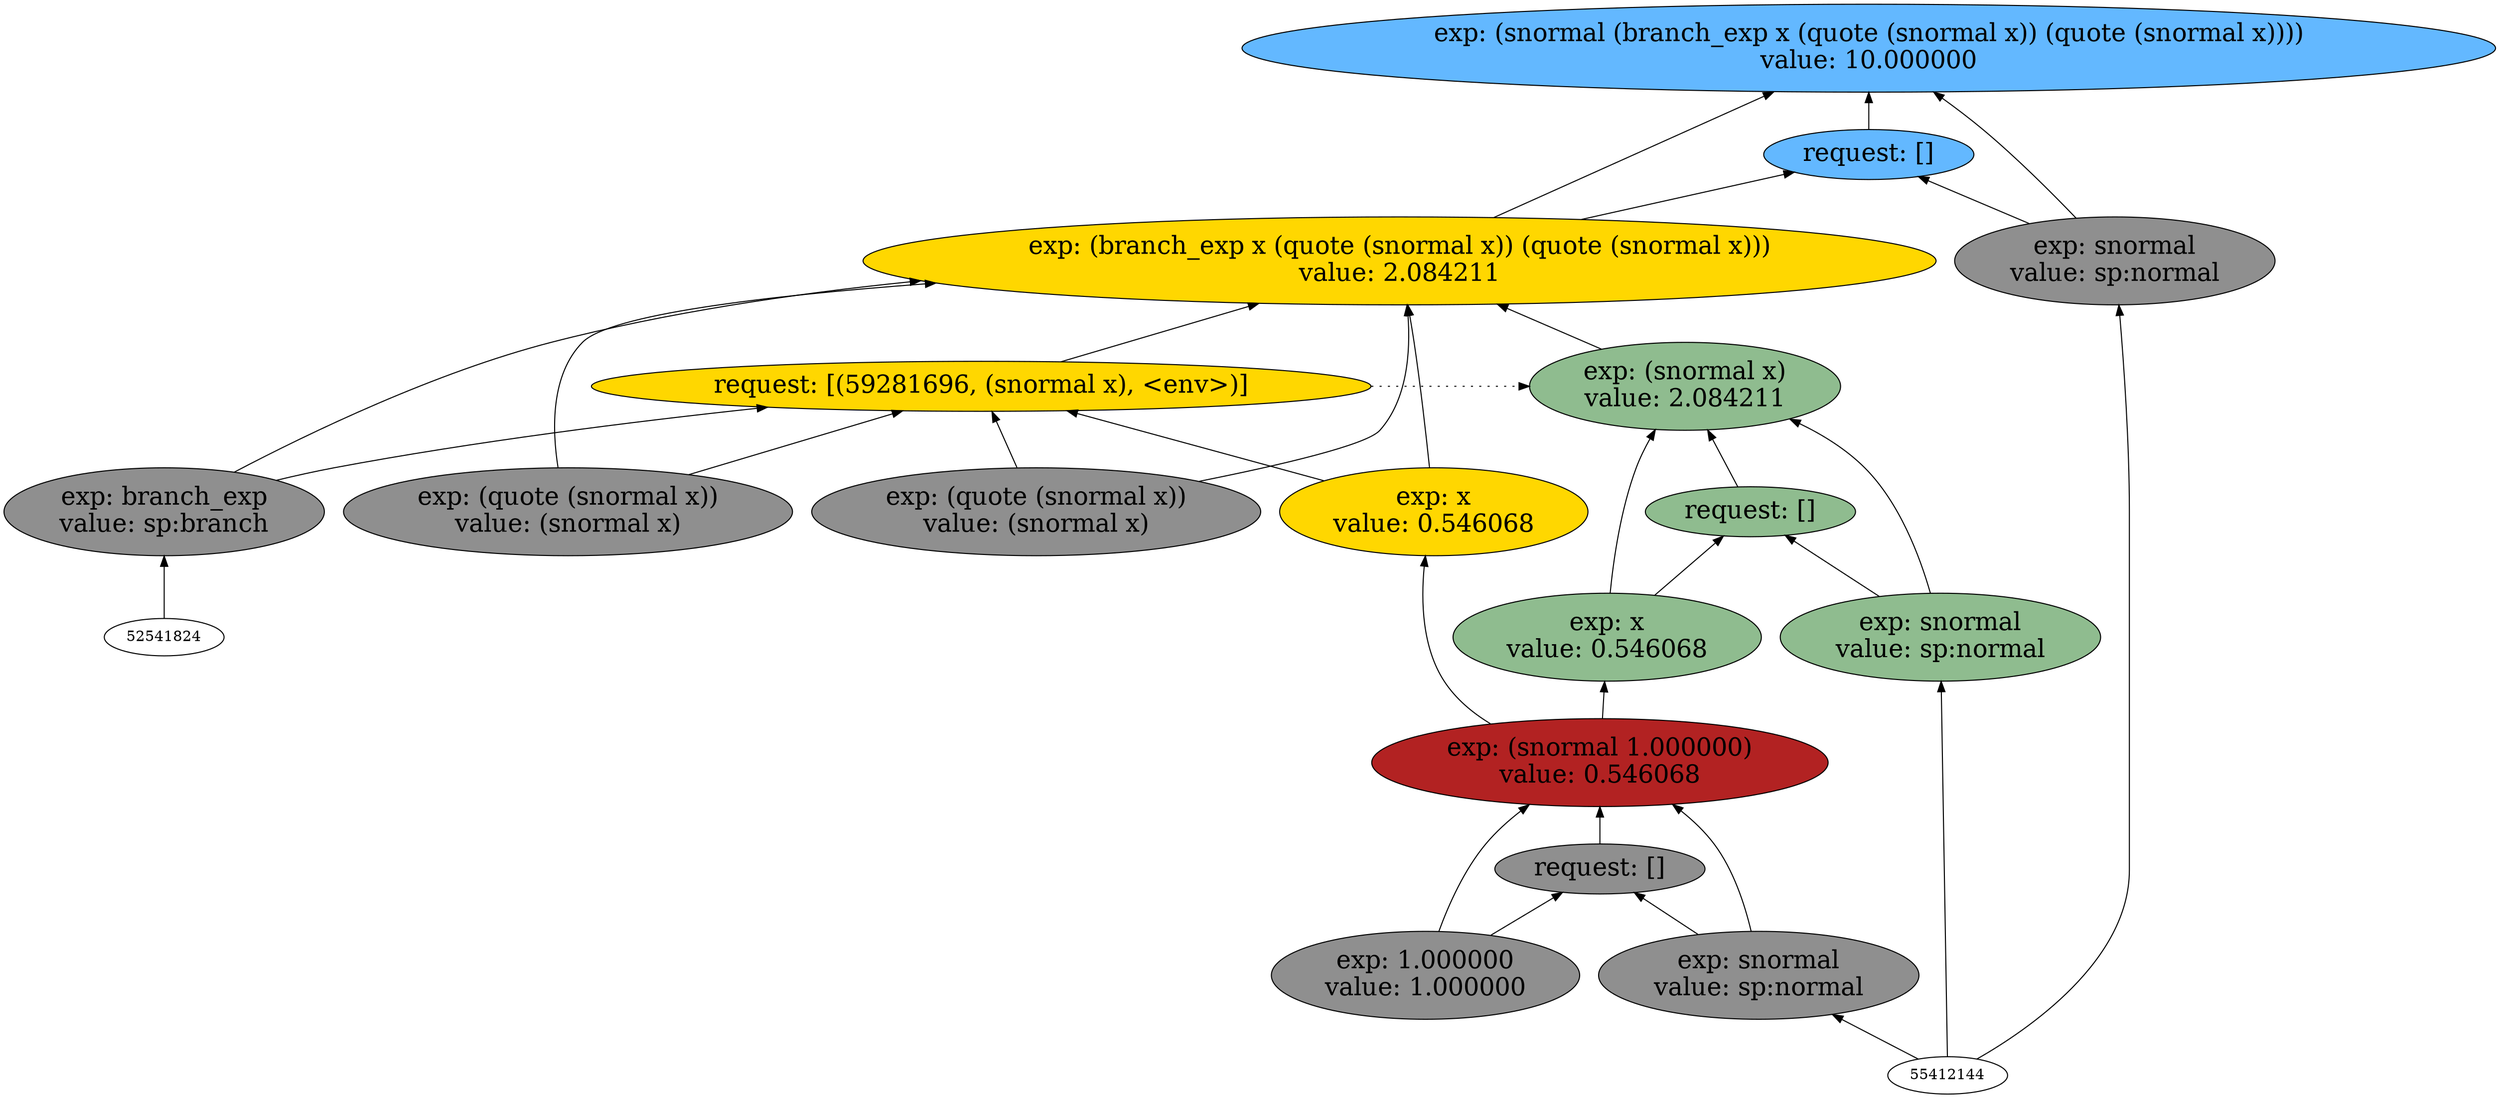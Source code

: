 digraph {
rankdir=BT
fontsize=24
subgraph clster1 {
label="Venture Families"
subgraph clster2 {
label="1"
"59704640"["fillcolor"="firebrick" "fontsize"="24" "label"="exp: (snormal 1.000000)\nvalue: 0.546068" "shape"="ellipse" "style"="filled" ]
"59343216"["fillcolor"="grey56" "fontsize"="24" "label"="request: []" "shape"="ellipse" "style"="filled" ]
"57712352"["fillcolor"="grey56" "fontsize"="24" "label"="exp: snormal\nvalue: sp:normal" "shape"="ellipse" "style"="filled" ]
"58431280"["fillcolor"="grey56" "fontsize"="24" "label"="exp: 1.000000\nvalue: 1.000000" "shape"="ellipse" "style"="filled" ]
}

subgraph clster3 {
label="2"
"59021936"["fillcolor"="steelblue1" "fontsize"="24" "label"="exp: (snormal (branch_exp x (quote (snormal x)) (quote (snormal x))))\nvalue: 10.000000" "shape"="ellipse" "style"="filled" ]
"58606032"["fillcolor"="steelblue1" "fontsize"="24" "label"="request: []" "shape"="ellipse" "style"="filled" ]
"59056880"["fillcolor"="grey56" "fontsize"="24" "label"="exp: snormal\nvalue: sp:normal" "shape"="ellipse" "style"="filled" ]
"60064784"["fillcolor"="gold" "fontsize"="24" "label"="exp: (branch_exp x (quote (snormal x)) (quote (snormal x)))\nvalue: 2.084211" "shape"="ellipse" "style"="filled" ]
"59281696"["fillcolor"="gold" "fontsize"="24" "label"="request: [(59281696, (snormal x), <env>)]" "shape"="ellipse" "style"="filled" ]
"58568288"["fillcolor"="grey56" "fontsize"="24" "label"="exp: branch_exp\nvalue: sp:branch" "shape"="ellipse" "style"="filled" ]
"57516128"["fillcolor"="gold" "fontsize"="24" "label"="exp: x\nvalue: 0.546068" "shape"="ellipse" "style"="filled" ]
"57594048"["fillcolor"="grey56" "fontsize"="24" "label"="exp: (quote (snormal x))\nvalue: (snormal x)" "shape"="ellipse" "style"="filled" ]
"57888128"["fillcolor"="grey56" "fontsize"="24" "label"="exp: (quote (snormal x))\nvalue: (snormal x)" "shape"="ellipse" "style"="filled" ]
}

}

subgraph clster4 {
label=""
"58020304"["fillcolor"="darkseagreen" "fontsize"="24" "label"="exp: (snormal x)\nvalue: 2.084211" "shape"="ellipse" "style"="filled" ]
"58056128"["fillcolor"="darkseagreen" "fontsize"="24" "label"="request: []" "shape"="ellipse" "style"="filled" ]
"57789504"["fillcolor"="darkseagreen" "fontsize"="24" "label"="exp: snormal\nvalue: sp:normal" "shape"="ellipse" "style"="filled" ]
"57623248"["fillcolor"="darkseagreen" "fontsize"="24" "label"="exp: x\nvalue: 0.546068" "shape"="ellipse" "style"="filled" ]
}

"57789504" -> "58020304"["arrowhead"="normal" "color"="black" "constraint"="true" "style"="solid" ]
"57789504" -> "58056128"["arrowhead"="normal" "color"="black" "constraint"="true" "style"="solid" ]
"55412144" -> "57789504"["arrowhead"="normal" "color"="black" "constraint"="true" "style"="solid" ]
"57623248" -> "58020304"["arrowhead"="normal" "color"="black" "constraint"="true" "style"="solid" ]
"57623248" -> "58056128"["arrowhead"="normal" "color"="black" "constraint"="true" "style"="solid" ]
"59704640" -> "57623248"["arrowhead"="normal" "color"="black" "constraint"="true" "style"="solid" ]
"58056128" -> "58020304"["arrowhead"="normal" "color"="black" "constraint"="true" "style"="solid" ]
"59056880" -> "59021936"["arrowhead"="normal" "color"="black" "constraint"="true" "style"="solid" ]
"59056880" -> "58606032"["arrowhead"="normal" "color"="black" "constraint"="true" "style"="solid" ]
"55412144" -> "59056880"["arrowhead"="normal" "color"="black" "constraint"="true" "style"="solid" ]
"60064784" -> "59021936"["arrowhead"="normal" "color"="black" "constraint"="true" "style"="solid" ]
"60064784" -> "58606032"["arrowhead"="normal" "color"="black" "constraint"="true" "style"="solid" ]
"58568288" -> "60064784"["arrowhead"="normal" "color"="black" "constraint"="true" "style"="solid" ]
"58568288" -> "59281696"["arrowhead"="normal" "color"="black" "constraint"="true" "style"="solid" ]
"52541824" -> "58568288"["arrowhead"="normal" "color"="black" "constraint"="true" "style"="solid" ]
"57516128" -> "60064784"["arrowhead"="normal" "color"="black" "constraint"="true" "style"="solid" ]
"57516128" -> "59281696"["arrowhead"="normal" "color"="black" "constraint"="true" "style"="solid" ]
"59704640" -> "57516128"["arrowhead"="normal" "color"="black" "constraint"="true" "style"="solid" ]
"57594048" -> "60064784"["arrowhead"="normal" "color"="black" "constraint"="true" "style"="solid" ]
"57594048" -> "59281696"["arrowhead"="normal" "color"="black" "constraint"="true" "style"="solid" ]
"57888128" -> "60064784"["arrowhead"="normal" "color"="black" "constraint"="true" "style"="solid" ]
"57888128" -> "59281696"["arrowhead"="normal" "color"="black" "constraint"="true" "style"="solid" ]
"59281696" -> "60064784"["arrowhead"="normal" "color"="black" "constraint"="true" "style"="solid" ]
"58020304" -> "60064784"["arrowhead"="normal" "color"="black" "constraint"="true" "style"="solid" ]
"59281696" -> "58020304"["arrowhead"="normal" "color"="black" "constraint"="false" "style"="dotted" ]
"58606032" -> "59021936"["arrowhead"="normal" "color"="black" "constraint"="true" "style"="solid" ]
"57712352" -> "59704640"["arrowhead"="normal" "color"="black" "constraint"="true" "style"="solid" ]
"57712352" -> "59343216"["arrowhead"="normal" "color"="black" "constraint"="true" "style"="solid" ]
"55412144" -> "57712352"["arrowhead"="normal" "color"="black" "constraint"="true" "style"="solid" ]
"58431280" -> "59704640"["arrowhead"="normal" "color"="black" "constraint"="true" "style"="solid" ]
"58431280" -> "59343216"["arrowhead"="normal" "color"="black" "constraint"="true" "style"="solid" ]
"59343216" -> "59704640"["arrowhead"="normal" "color"="black" "constraint"="true" "style"="solid" ]

}